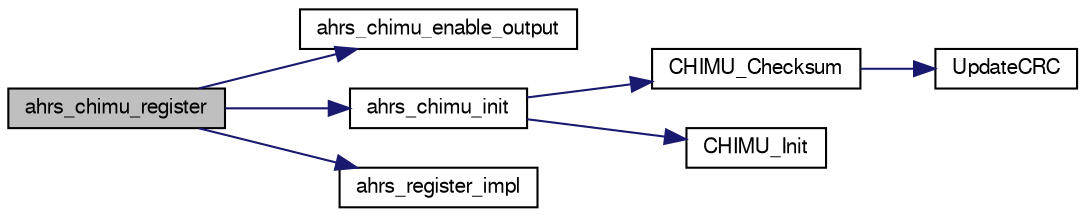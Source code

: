 digraph "ahrs_chimu_register"
{
  edge [fontname="FreeSans",fontsize="10",labelfontname="FreeSans",labelfontsize="10"];
  node [fontname="FreeSans",fontsize="10",shape=record];
  rankdir="LR";
  Node1 [label="ahrs_chimu_register",height=0.2,width=0.4,color="black", fillcolor="grey75", style="filled", fontcolor="black"];
  Node1 -> Node2 [color="midnightblue",fontsize="10",style="solid",fontname="FreeSans"];
  Node2 [label="ahrs_chimu_enable_output",height=0.2,width=0.4,color="black", fillcolor="white", style="filled",URL="$ahrs__chimu__uart_8c.html#ad6a0de567de0dd22d4f4e1f8a4dfcb9d"];
  Node1 -> Node3 [color="midnightblue",fontsize="10",style="solid",fontname="FreeSans"];
  Node3 [label="ahrs_chimu_init",height=0.2,width=0.4,color="black", fillcolor="white", style="filled",URL="$ahrs__chimu__uart_8c.html#a3a8e7287a633ce9302ef4bcf322f7ed6"];
  Node3 -> Node4 [color="midnightblue",fontsize="10",style="solid",fontname="FreeSans"];
  Node4 [label="CHIMU_Checksum",height=0.2,width=0.4,color="black", fillcolor="white", style="filled",URL="$imu__chimu_8c.html#a70dfa9eb8b0dff840f01869418c7de61"];
  Node4 -> Node5 [color="midnightblue",fontsize="10",style="solid",fontname="FreeSans"];
  Node5 [label="UpdateCRC",height=0.2,width=0.4,color="black", fillcolor="white", style="filled",URL="$imu__chimu_8c.html#a2c788af1398c314b3985546d7177df54"];
  Node3 -> Node6 [color="midnightblue",fontsize="10",style="solid",fontname="FreeSans"];
  Node6 [label="CHIMU_Init",height=0.2,width=0.4,color="black", fillcolor="white", style="filled",URL="$imu__chimu_8c.html#a8f9d1eeb69a4253543b66c06e258086e"];
  Node1 -> Node7 [color="midnightblue",fontsize="10",style="solid",fontname="FreeSans"];
  Node7 [label="ahrs_register_impl",height=0.2,width=0.4,color="black", fillcolor="white", style="filled",URL="$ahrs_8c.html#a3d1e9af59a49b4a13e84adbb37d0efec",tooltip="Register an AHRS implementation. "];
}
